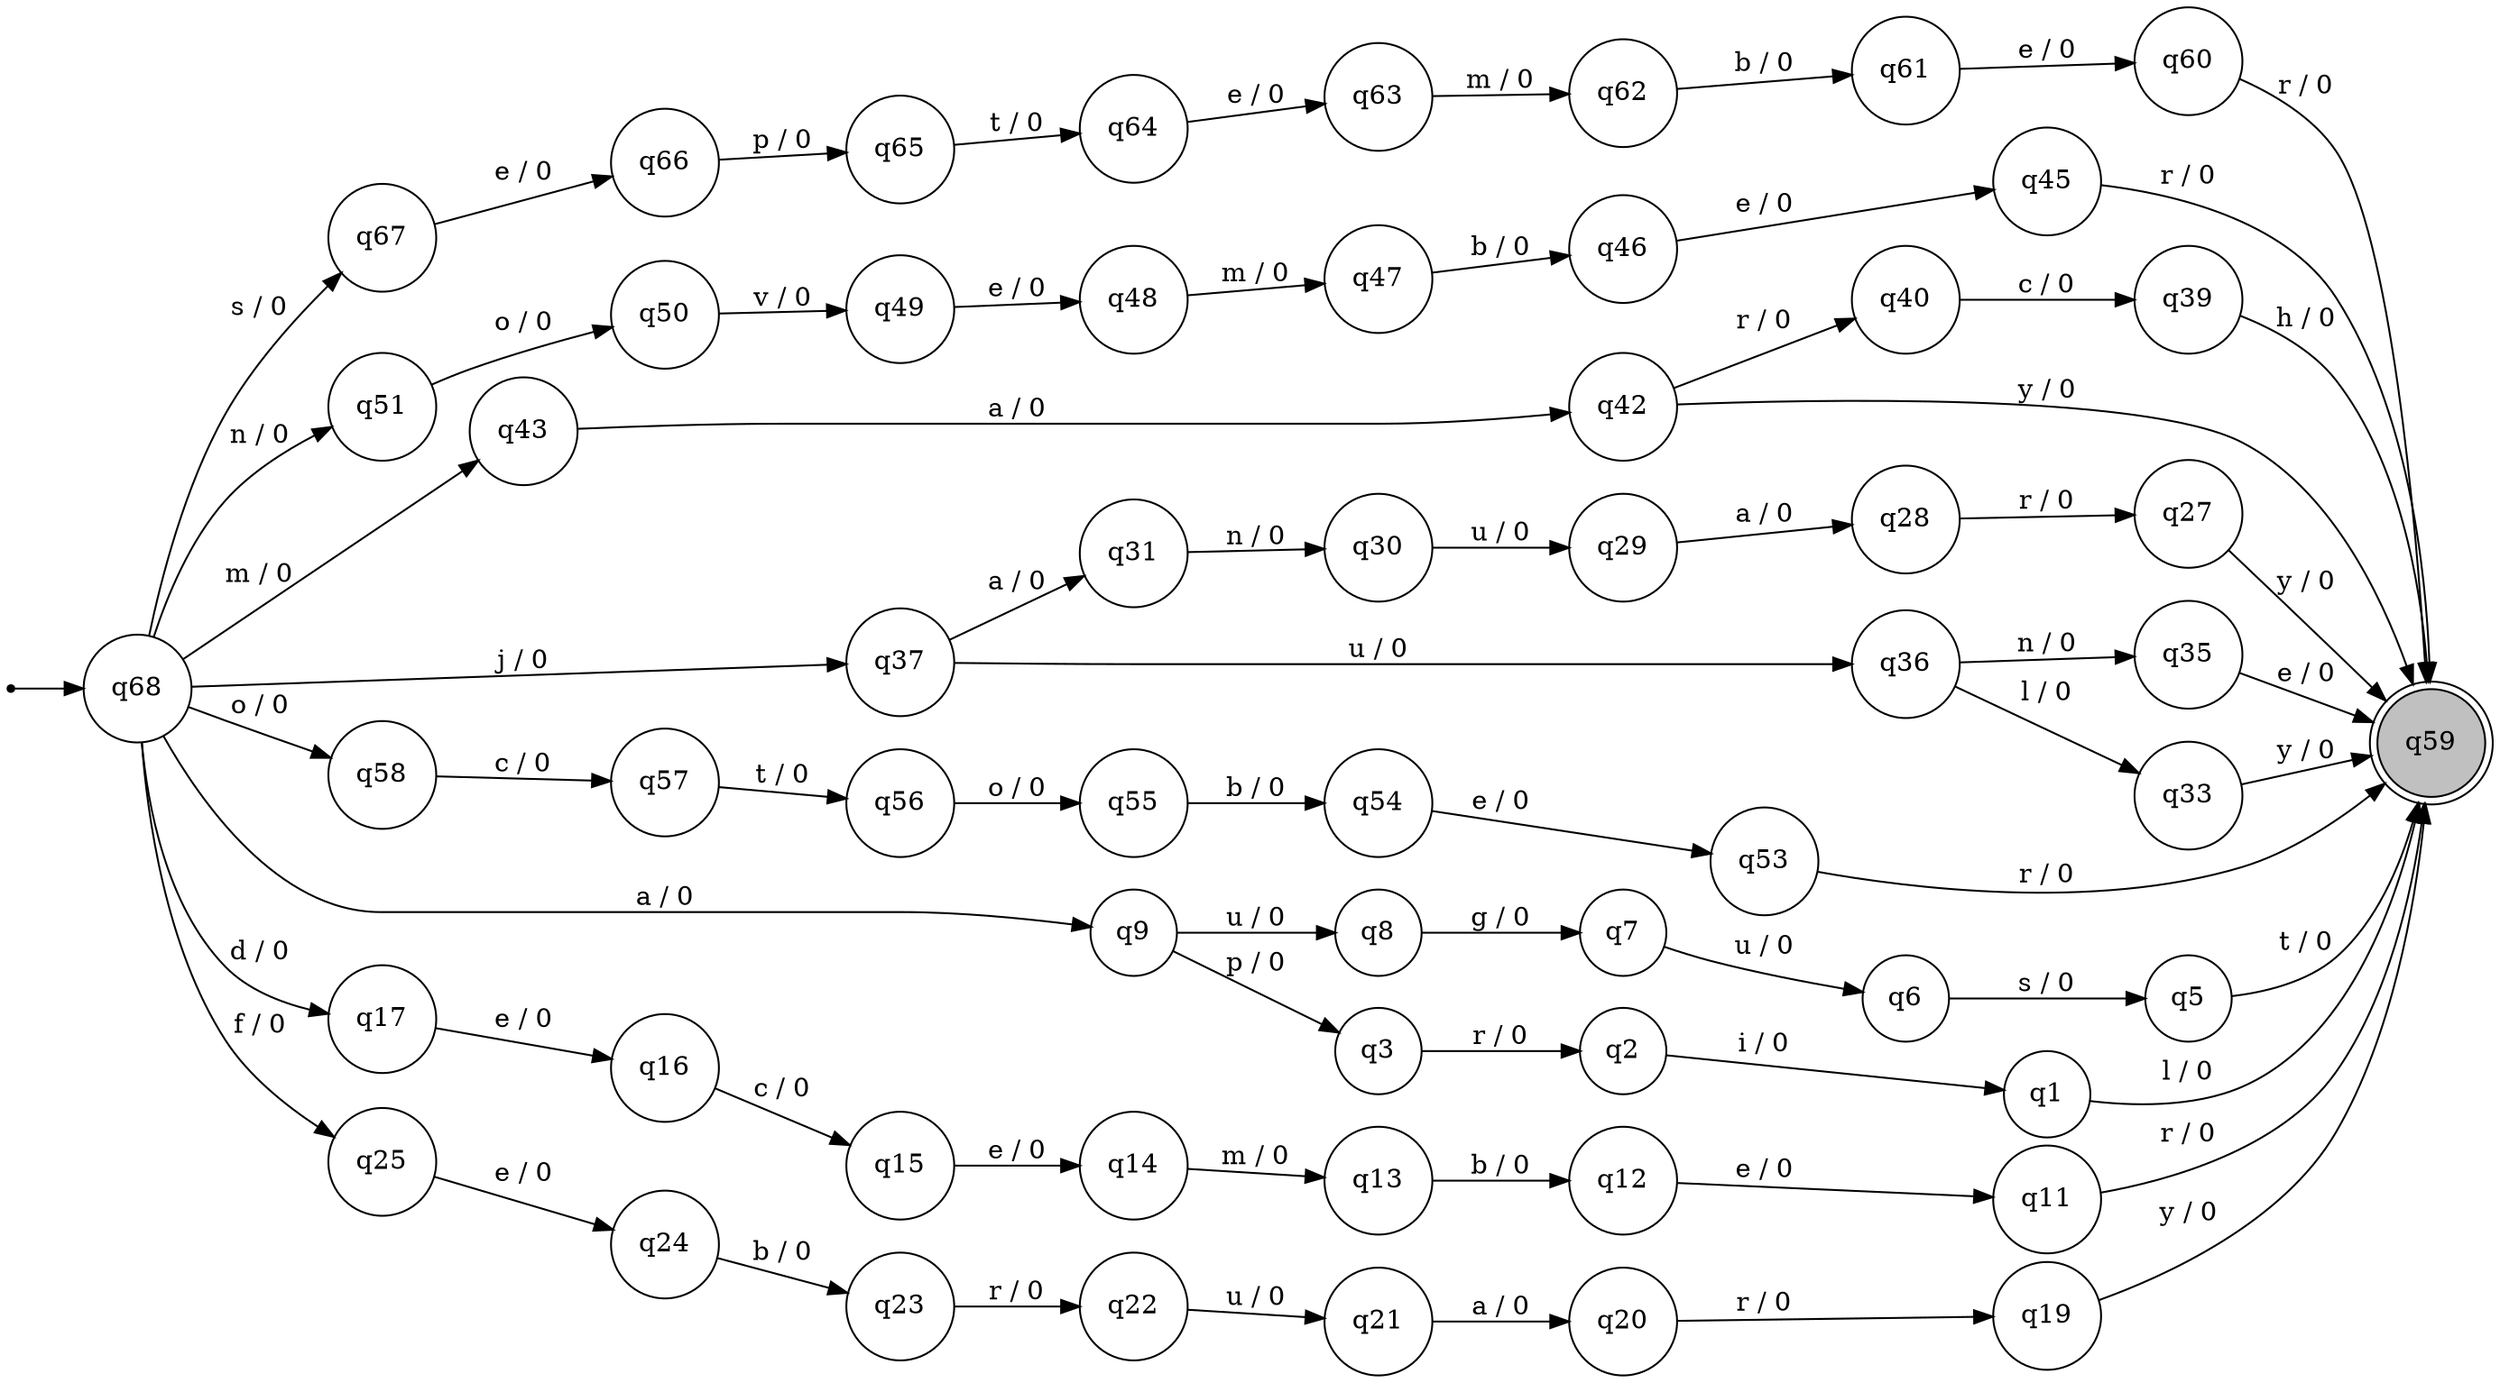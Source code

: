 digraph G {
rankdir=LR;
node [shape=circle];
ini [shape=point];
ini -> q68;
	q68 [label="q68"];
	q67 [label="q67"];
	q62 [label="q62"];
	q57 [label="q57"];
	q56 [label="q56"];
	q54 [label="q54"];
	q61 [label="q61"];
	q53 [label="q53"];
	q51 [label="q51"];
	q65 [label="q65"];
	q50 [label="q50"];
	q42 [label="q42"];
	q43 [label="q43"];
	q37 [label="q37"];
	q14 [label="q14"];
	q8 [label="q8"];
	q11 [label="q11"];
	q16 [label="q16"];
	q60 [label="q60"];
	q24 [label="q24"];
	q58 [label="q58"];
	q2 [label="q2"];
	q49 [label="q49"];
	q29 [label="q29"];
	q12 [label="q12"];
	q6 [label="q6"];
	q7 [label="q7"];
	q63 [label="q63"];
	q27 [label="q27"];
	q47 [label="q47"];
	q3 [label="q3"];
	q46 [label="q46"];
	q1 [label="q1"];
	q48 [label="q48"];
	q45 [label="q45"];
	q40 [label="q40"];
	q9 [label="q9"];
	q55 [label="q55"];
	q59 [label="q59"];
	q59 [shape=doublecircle];
	q59 [style=filled fillcolor=gray];
	q21 [label="q21"];
	q5 [label="q5"];
	q15 [label="q15"];
	q17 [label="q17"];
	q20 [label="q20"];
	q25 [label="q25"];
	q31 [label="q31"];
	q66 [label="q66"];
	q35 [label="q35"];
	q22 [label="q22"];
	q39 [label="q39"];
	q23 [label="q23"];
	q64 [label="q64"];
	q28 [label="q28"];
	q36 [label="q36"];
	q30 [label="q30"];
	q13 [label="q13"];
	q19 [label="q19"];
	q33 [label="q33"];
	q68 -> q9 [label="a / 0"];
	q68 -> q51 [label="n / 0"];
	q68 -> q17 [label="d / 0"];
	q68 -> q25 [label="f / 0"];
	q68 -> q67 [label="s / 0"];
	q68 -> q37 [label="j / 0"];
	q68 -> q43 [label="m / 0"];
	q68 -> q58 [label="o / 0"];
	q67 -> q66 [label="e / 0"];
	q62 -> q61 [label="b / 0"];
	q57 -> q56 [label="t / 0"];
	q56 -> q55 [label="o / 0"];
	q54 -> q53 [label="e / 0"];
	q61 -> q60 [label="e / 0"];
	q53 -> q59 [label="r / 0"];
	q51 -> q50 [label="o / 0"];
	q65 -> q64 [label="t / 0"];
	q50 -> q49 [label="v / 0"];
	q42 -> q40 [label="r / 0"];
	q42 -> q59 [label="y / 0"];
	q43 -> q42 [label="a / 0"];
	q37 -> q31 [label="a / 0"];
	q37 -> q36 [label="u / 0"];
	q14 -> q13 [label="m / 0"];
	q8 -> q7 [label="g / 0"];
	q11 -> q59 [label="r / 0"];
	q16 -> q15 [label="c / 0"];
	q60 -> q59 [label="r / 0"];
	q24 -> q23 [label="b / 0"];
	q58 -> q57 [label="c / 0"];
	q2 -> q1 [label="i / 0"];
	q49 -> q48 [label="e / 0"];
	q29 -> q28 [label="a / 0"];
	q12 -> q11 [label="e / 0"];
	q6 -> q5 [label="s / 0"];
	q7 -> q6 [label="u / 0"];
	q63 -> q62 [label="m / 0"];
	q27 -> q59 [label="y / 0"];
	q47 -> q46 [label="b / 0"];
	q3 -> q2 [label="r / 0"];
	q46 -> q45 [label="e / 0"];
	q1 -> q59 [label="l / 0"];
	q48 -> q47 [label="m / 0"];
	q45 -> q59 [label="r / 0"];
	q40 -> q39 [label="c / 0"];
	q9 -> q3 [label="p / 0"];
	q9 -> q8 [label="u / 0"];
	q55 -> q54 [label="b / 0"];
	q21 -> q20 [label="a / 0"];
	q5 -> q59 [label="t / 0"];
	q15 -> q14 [label="e / 0"];
	q17 -> q16 [label="e / 0"];
	q20 -> q19 [label="r / 0"];
	q25 -> q24 [label="e / 0"];
	q31 -> q30 [label="n / 0"];
	q66 -> q65 [label="p / 0"];
	q35 -> q59 [label="e / 0"];
	q22 -> q21 [label="u / 0"];
	q39 -> q59 [label="h / 0"];
	q23 -> q22 [label="r / 0"];
	q64 -> q63 [label="e / 0"];
	q28 -> q27 [label="r / 0"];
	q36 -> q33 [label="l / 0"];
	q36 -> q35 [label="n / 0"];
	q30 -> q29 [label="u / 0"];
	q13 -> q12 [label="b / 0"];
	q19 -> q59 [label="y / 0"];
	q33 -> q59 [label="y / 0"];
}
